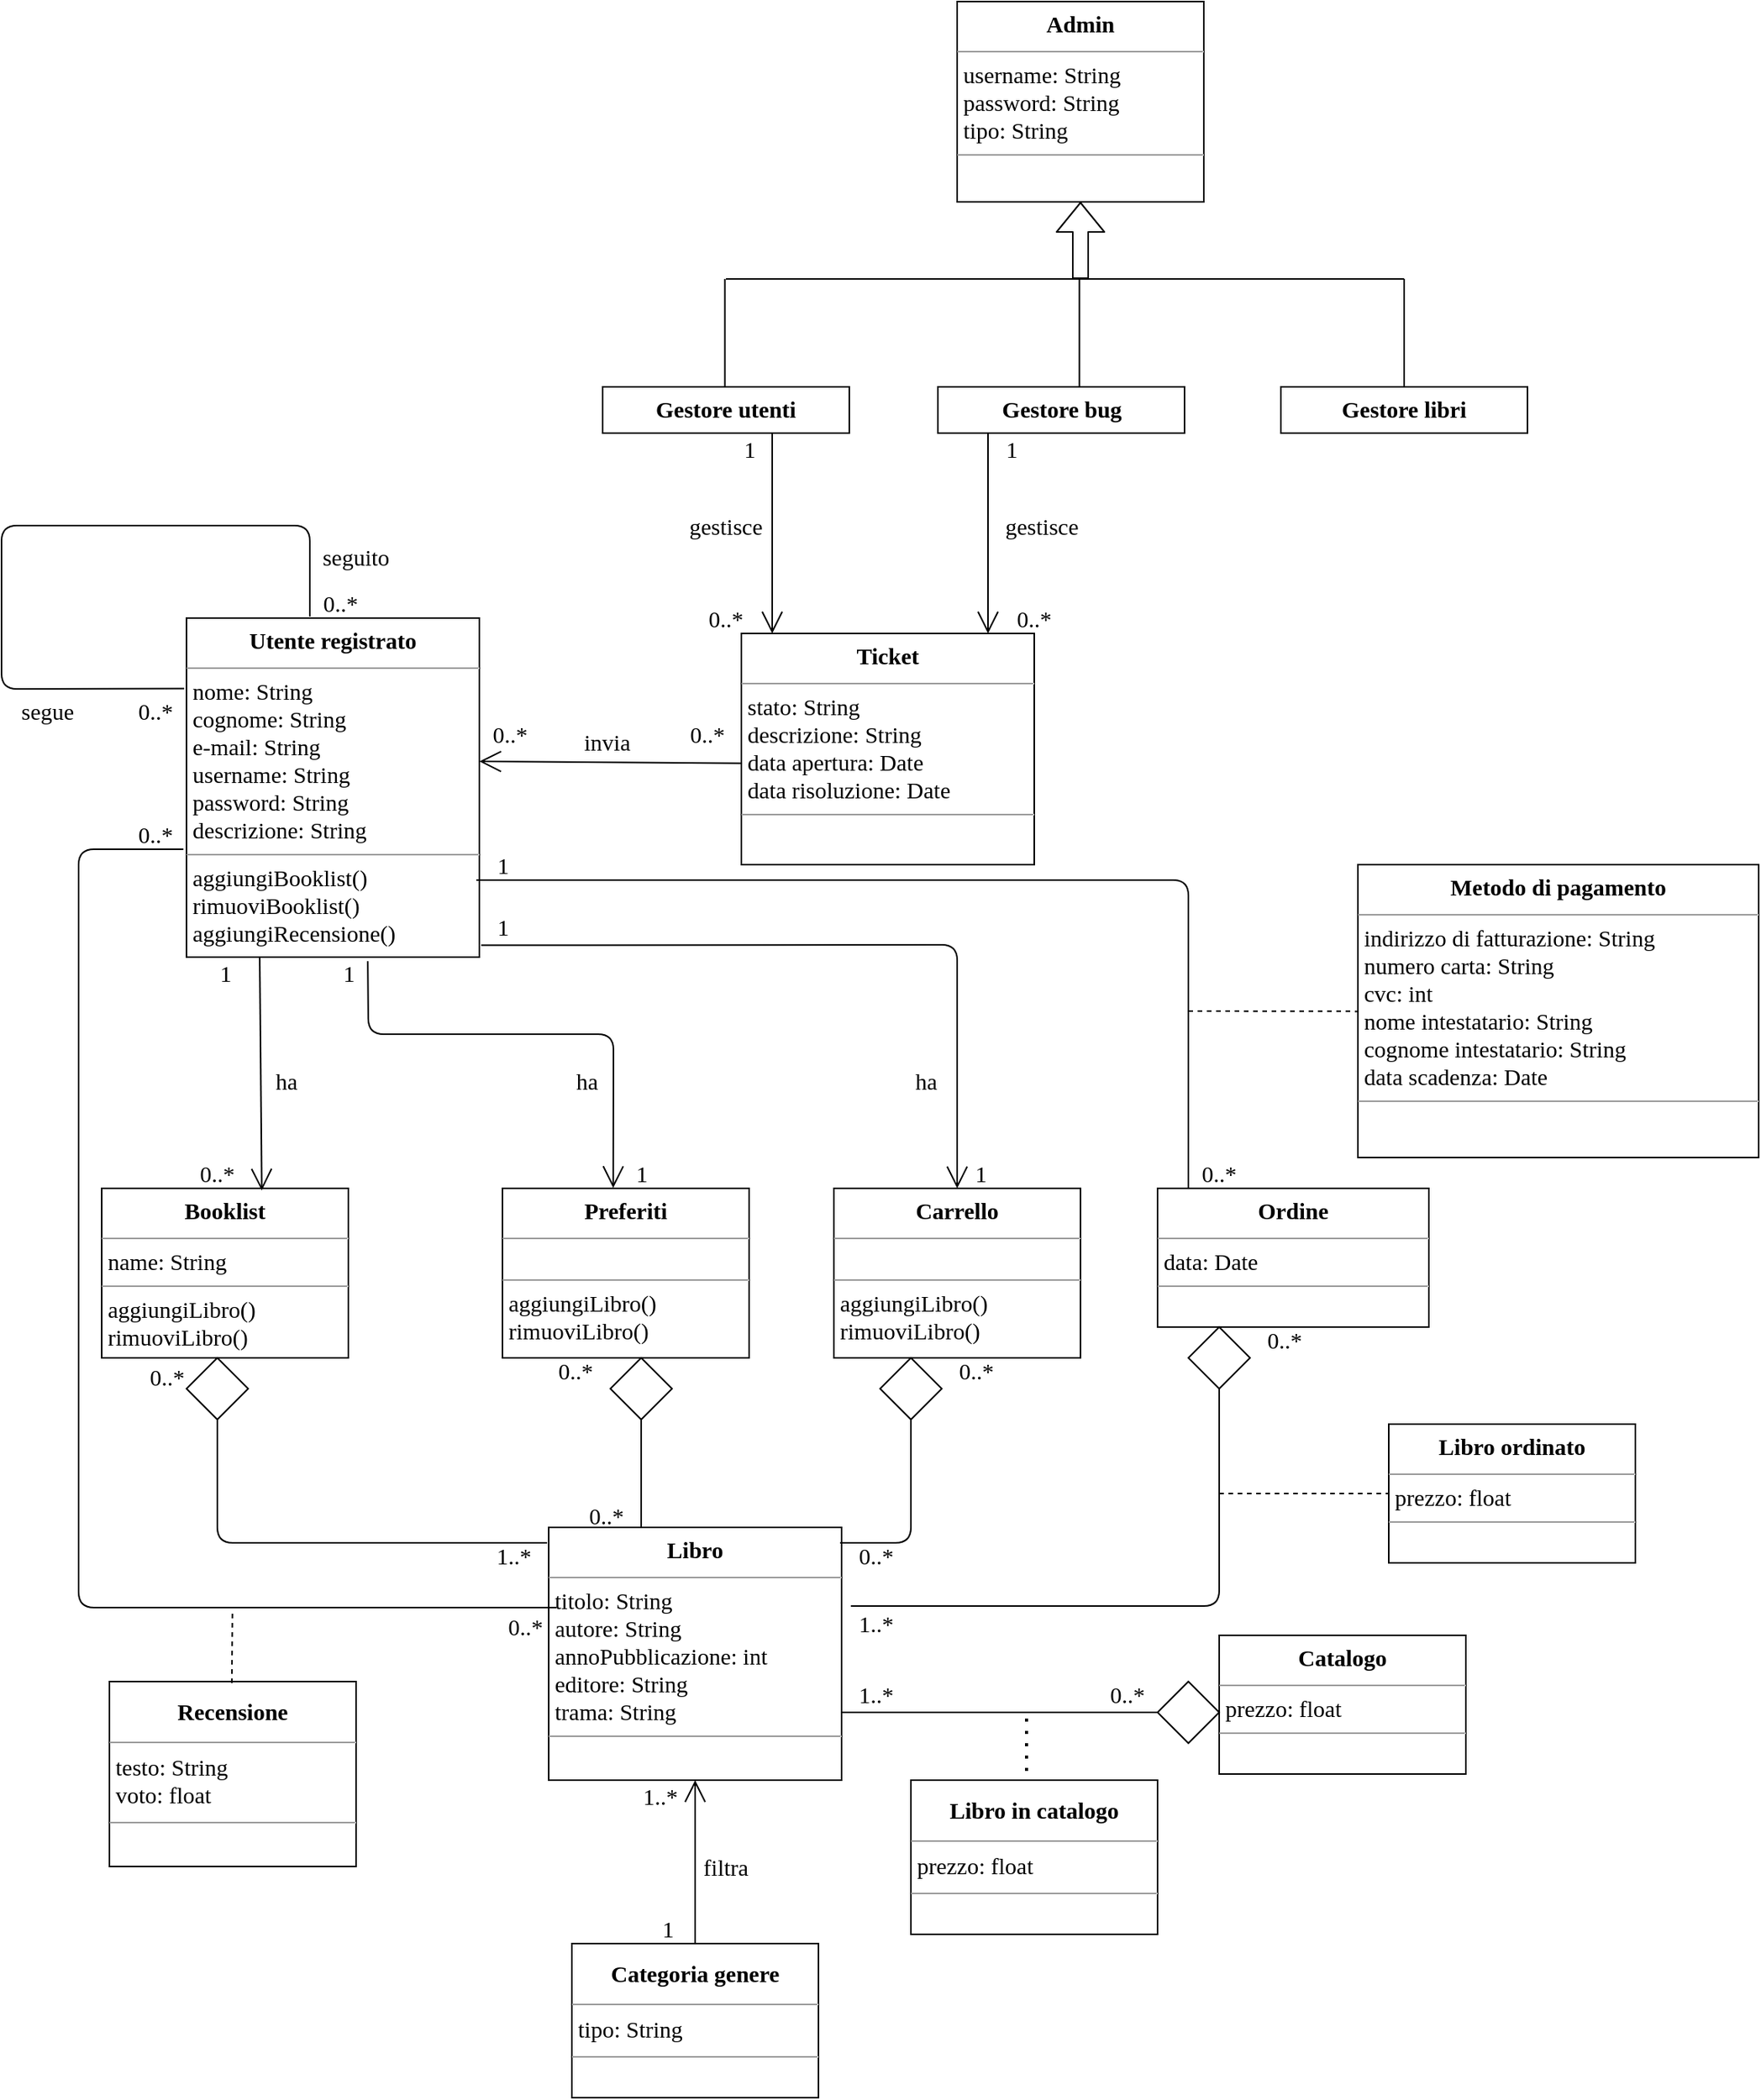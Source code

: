 <mxfile version="14.0.5" type="device"><diagram id="4DqZxzwC6esnHVQPBgF9" name="Page-1"><mxGraphModel dx="2226" dy="2383" grid="1" gridSize="10" guides="1" tooltips="1" connect="1" arrows="1" fold="1" page="0" pageScale="1" pageWidth="827" pageHeight="1169" math="0" shadow="0"><root><mxCell id="0"/><mxCell id="1" parent="0"/><mxCell id="WlpP-8ikrET54YrScVuO-12" value="&lt;h2 style=&quot;margin: 0px ; margin-top: 4px ; text-align: center&quot;&gt;&lt;b&gt;&lt;font face=&quot;Verdana&quot; style=&quot;font-size: 15px&quot;&gt;Booklist&lt;/font&gt;&lt;/b&gt;&lt;/h2&gt;&lt;hr size=&quot;1&quot;&gt;&lt;p style=&quot;margin: 0px ; margin-left: 4px&quot;&gt;&lt;font face=&quot;Verdana&quot; style=&quot;font-size: 15px&quot;&gt;name: String&lt;/font&gt;&lt;/p&gt;&lt;hr size=&quot;1&quot;&gt;&lt;p style=&quot;margin: 0px 0px 0px 4px ; font-size: 15px&quot;&gt;&lt;font face=&quot;Verdana&quot; style=&quot;font-size: 15px&quot;&gt;aggiungiLibro()&lt;/font&gt;&lt;/p&gt;&lt;p style=&quot;margin: 0px 0px 0px 4px ; font-size: 15px&quot;&gt;&lt;font face=&quot;Verdana&quot; style=&quot;font-size: 15px&quot;&gt;rimuoviLibro()&lt;/font&gt;&lt;/p&gt;" style="verticalAlign=top;align=left;overflow=fill;fontSize=12;fontFamily=Helvetica;html=1;" parent="1" vertex="1"><mxGeometry x="-45" y="-800" width="160" height="110" as="geometry"/></mxCell><mxCell id="WlpP-8ikrET54YrScVuO-13" value="&lt;h2 style=&quot;margin: 0px ; margin-top: 4px ; text-align: center&quot;&gt;&lt;font face=&quot;Verdana&quot;&gt;&lt;span style=&quot;font-size: 15px&quot;&gt;Utente registrato&lt;/span&gt;&lt;/font&gt;&lt;/h2&gt;&lt;hr size=&quot;1&quot;&gt;&lt;p style=&quot;margin: 0px ; margin-left: 4px&quot;&gt;&lt;font face=&quot;Verdana&quot; style=&quot;font-size: 15px&quot;&gt;nome: String&lt;/font&gt;&lt;/p&gt;&lt;p style=&quot;margin: 0px ; margin-left: 4px&quot;&gt;&lt;font face=&quot;Verdana&quot; style=&quot;font-size: 15px&quot;&gt;cognome: String&lt;/font&gt;&lt;/p&gt;&lt;p style=&quot;margin: 0px ; margin-left: 4px&quot;&gt;&lt;font face=&quot;Verdana&quot; style=&quot;font-size: 15px&quot;&gt;e-mail: String&lt;/font&gt;&lt;/p&gt;&lt;p style=&quot;margin: 0px ; margin-left: 4px&quot;&gt;&lt;font face=&quot;Verdana&quot; style=&quot;font-size: 15px&quot;&gt;username: String&lt;/font&gt;&lt;/p&gt;&lt;p style=&quot;margin: 0px ; margin-left: 4px&quot;&gt;&lt;font face=&quot;Verdana&quot;&gt;&lt;span style=&quot;font-size: 15px&quot;&gt;password: String&lt;/span&gt;&lt;/font&gt;&lt;/p&gt;&lt;p style=&quot;margin: 0px ; margin-left: 4px&quot;&gt;&lt;font face=&quot;Verdana&quot;&gt;&lt;span style=&quot;font-size: 15px&quot;&gt;descrizione: String&lt;/span&gt;&lt;/font&gt;&lt;/p&gt;&lt;hr size=&quot;1&quot;&gt;&lt;p style=&quot;margin: 0px 0px 0px 4px ; font-size: 15px&quot;&gt;&lt;font face=&quot;Verdana&quot;&gt;aggiungiBooklist()&lt;/font&gt;&lt;/p&gt;&lt;p style=&quot;margin: 0px 0px 0px 4px ; font-size: 15px&quot;&gt;&lt;font face=&quot;Verdana&quot;&gt;rimuoviBooklist()&lt;/font&gt;&lt;/p&gt;&lt;p style=&quot;margin: 0px 0px 0px 4px ; font-size: 15px&quot;&gt;&lt;font face=&quot;Verdana&quot;&gt;aggiungiRecensione()&lt;/font&gt;&lt;/p&gt;" style="verticalAlign=top;align=left;overflow=fill;fontSize=12;fontFamily=Helvetica;html=1;" parent="1" vertex="1"><mxGeometry x="10" y="-1170" width="190" height="220" as="geometry"/></mxCell><mxCell id="WlpP-8ikrET54YrScVuO-14" value="&lt;h2 style=&quot;margin: 0px ; margin-top: 4px ; text-align: center&quot;&gt;&lt;b&gt;&lt;font face=&quot;Verdana&quot; style=&quot;font-size: 15px&quot;&gt;Preferiti&lt;/font&gt;&lt;/b&gt;&lt;/h2&gt;&lt;hr size=&quot;1&quot;&gt;&lt;p style=&quot;margin: 0px ; margin-left: 4px&quot;&gt;&lt;br&gt;&lt;/p&gt;&lt;hr size=&quot;1&quot;&gt;&lt;p style=&quot;margin: 0px 0px 0px 4px ; font-size: 15px&quot;&gt;&lt;font face=&quot;Verdana&quot; style=&quot;font-size: 15px&quot;&gt;aggiungiLibro()&lt;/font&gt;&lt;/p&gt;&lt;p style=&quot;margin: 0px 0px 0px 4px ; font-size: 15px&quot;&gt;&lt;font face=&quot;Verdana&quot; style=&quot;font-size: 15px&quot;&gt;rimuoviLibro()&lt;/font&gt;&lt;/p&gt;" style="verticalAlign=top;align=left;overflow=fill;fontSize=12;fontFamily=Helvetica;html=1;" parent="1" vertex="1"><mxGeometry x="215" y="-800" width="160" height="110" as="geometry"/></mxCell><mxCell id="WlpP-8ikrET54YrScVuO-15" value="&lt;h2 style=&quot;margin: 0px ; margin-top: 4px ; text-align: center&quot;&gt;&lt;b&gt;&lt;font face=&quot;Verdana&quot; style=&quot;font-size: 15px&quot;&gt;Carrello&lt;/font&gt;&lt;/b&gt;&lt;/h2&gt;&lt;hr size=&quot;1&quot;&gt;&lt;p style=&quot;margin: 0px ; margin-left: 4px&quot;&gt;&lt;br&gt;&lt;/p&gt;&lt;hr size=&quot;1&quot;&gt;&lt;p style=&quot;margin: 0px 0px 0px 4px ; font-size: 15px&quot;&gt;&lt;font face=&quot;Verdana&quot; style=&quot;font-size: 15px&quot;&gt;aggiungiLibro()&lt;/font&gt;&lt;/p&gt;&lt;p style=&quot;margin: 0px 0px 0px 4px ; font-size: 15px&quot;&gt;&lt;font face=&quot;Verdana&quot; style=&quot;font-size: 15px&quot;&gt;rimuoviLibro()&lt;/font&gt;&lt;/p&gt;" style="verticalAlign=top;align=left;overflow=fill;fontSize=12;fontFamily=Helvetica;html=1;" parent="1" vertex="1"><mxGeometry x="430" y="-800" width="160" height="110" as="geometry"/></mxCell><mxCell id="WlpP-8ikrET54YrScVuO-17" value="&lt;h2 style=&quot;margin: 0px ; margin-top: 4px ; text-align: center&quot;&gt;&lt;font face=&quot;Verdana&quot;&gt;&lt;span style=&quot;font-size: 15px&quot;&gt;Ordine&lt;/span&gt;&lt;/font&gt;&lt;/h2&gt;&lt;hr size=&quot;1&quot;&gt;&lt;p style=&quot;margin: 0px ; margin-left: 4px&quot;&gt;&lt;font face=&quot;Verdana&quot; style=&quot;font-size: 15px&quot;&gt;data: Date&lt;/font&gt;&lt;/p&gt;&lt;hr size=&quot;1&quot;&gt;&lt;p style=&quot;margin: 0px 0px 0px 4px ; font-size: 15px&quot;&gt;&lt;br&gt;&lt;/p&gt;" style="verticalAlign=top;align=left;overflow=fill;fontSize=12;fontFamily=Helvetica;html=1;" parent="1" vertex="1"><mxGeometry x="640" y="-800" width="176" height="90" as="geometry"/></mxCell><mxCell id="WlpP-8ikrET54YrScVuO-18" value="&lt;h2 style=&quot;margin: 0px ; margin-top: 4px ; text-align: center&quot;&gt;&lt;b&gt;&lt;font face=&quot;Verdana&quot; style=&quot;font-size: 15px&quot;&gt;Libro&lt;/font&gt;&lt;/b&gt;&lt;/h2&gt;&lt;hr size=&quot;1&quot;&gt;&lt;p style=&quot;margin: 0px ; margin-left: 4px&quot;&gt;&lt;font face=&quot;Verdana&quot; style=&quot;font-size: 15px&quot;&gt;titolo: String&lt;/font&gt;&lt;/p&gt;&lt;p style=&quot;margin: 0px ; margin-left: 4px&quot;&gt;&lt;font face=&quot;Verdana&quot; style=&quot;font-size: 15px&quot;&gt;autore: String&lt;/font&gt;&lt;/p&gt;&lt;p style=&quot;margin: 0px ; margin-left: 4px&quot;&gt;&lt;font face=&quot;Verdana&quot;&gt;&lt;span style=&quot;font-size: 15px&quot;&gt;annoPubblicazione: int&lt;/span&gt;&lt;/font&gt;&lt;/p&gt;&lt;p style=&quot;margin: 0px ; margin-left: 4px&quot;&gt;&lt;font face=&quot;Verdana&quot;&gt;&lt;span style=&quot;font-size: 15px&quot;&gt;editore: String&lt;/span&gt;&lt;/font&gt;&lt;/p&gt;&lt;p style=&quot;margin: 0px ; margin-left: 4px&quot;&gt;&lt;font face=&quot;Verdana&quot;&gt;&lt;span style=&quot;font-size: 15px&quot;&gt;trama: String&lt;/span&gt;&lt;/font&gt;&lt;/p&gt;&lt;hr size=&quot;1&quot;&gt;&lt;p style=&quot;margin: 0px 0px 0px 4px ; font-size: 15px&quot;&gt;&lt;br&gt;&lt;/p&gt;" style="verticalAlign=top;align=left;overflow=fill;fontSize=12;fontFamily=Helvetica;html=1;" parent="1" vertex="1"><mxGeometry x="245" y="-580" width="190" height="164" as="geometry"/></mxCell><mxCell id="WlpP-8ikrET54YrScVuO-19" value="&lt;h2 style=&quot;margin: 0px ; margin-top: 4px ; text-align: center&quot;&gt;&lt;b&gt;&lt;font face=&quot;Verdana&quot; style=&quot;font-size: 15px&quot;&gt;Recensione&lt;/font&gt;&lt;/b&gt;&lt;/h2&gt;&lt;hr size=&quot;1&quot;&gt;&lt;p style=&quot;margin: 0px ; margin-left: 4px&quot;&gt;&lt;font face=&quot;Verdana&quot;&gt;testo: String&lt;/font&gt;&lt;/p&gt;&lt;p style=&quot;margin: 0px ; margin-left: 4px&quot;&gt;&lt;font face=&quot;Verdana&quot;&gt;voto: float&lt;/font&gt;&lt;/p&gt;&lt;hr size=&quot;1&quot;&gt;&lt;p style=&quot;margin: 0px 0px 0px 4px ; font-size: 15px&quot;&gt;&lt;br&gt;&lt;/p&gt;" style="verticalAlign=top;align=left;overflow=fill;fontSize=15;fontFamily=Helvetica;html=1;" parent="1" vertex="1"><mxGeometry x="-40" y="-480" width="160" height="120" as="geometry"/></mxCell><mxCell id="WlpP-8ikrET54YrScVuO-27" value="0..*" style="text;html=1;strokeColor=none;fillColor=none;align=center;verticalAlign=middle;whiteSpace=wrap;rounded=0;fontFamily=Verdana;fontSize=15;" parent="1" vertex="1"><mxGeometry x="660" y="-820" width="40" height="20" as="geometry"/></mxCell><mxCell id="WlpP-8ikrET54YrScVuO-37" value="0..*" style="text;html=1;strokeColor=none;fillColor=none;align=center;verticalAlign=middle;whiteSpace=wrap;rounded=0;fontFamily=Verdana;fontSize=15;" parent="1" vertex="1"><mxGeometry x="90" y="-1190" width="40" height="20" as="geometry"/></mxCell><mxCell id="WlpP-8ikrET54YrScVuO-38" value="0..*" style="text;html=1;strokeColor=none;fillColor=none;align=center;verticalAlign=middle;whiteSpace=wrap;rounded=0;fontFamily=Verdana;fontSize=15;" parent="1" vertex="1"><mxGeometry x="-30" y="-1120" width="40" height="20" as="geometry"/></mxCell><mxCell id="WlpP-8ikrET54YrScVuO-39" value="0..*" style="text;html=1;strokeColor=none;fillColor=none;align=center;verticalAlign=middle;whiteSpace=wrap;rounded=0;fontFamily=Verdana;fontSize=15;" parent="1" vertex="1"><mxGeometry x="10" y="-820" width="40" height="20" as="geometry"/></mxCell><mxCell id="WlpP-8ikrET54YrScVuO-44" value="1" style="text;html=1;align=center;verticalAlign=middle;resizable=0;points=[];autosize=1;fontSize=15;fontFamily=Verdana;" parent="1" vertex="1"><mxGeometry x="20" y="-950" width="30" height="20" as="geometry"/></mxCell><mxCell id="WlpP-8ikrET54YrScVuO-47" value="1" style="text;html=1;align=center;verticalAlign=middle;resizable=0;points=[];autosize=1;fontSize=15;fontFamily=Verdana;" parent="1" vertex="1"><mxGeometry x="290" y="-820" width="30" height="20" as="geometry"/></mxCell><mxCell id="WlpP-8ikrET54YrScVuO-48" value="1" style="text;html=1;align=center;verticalAlign=middle;resizable=0;points=[];autosize=1;fontSize=15;fontFamily=Verdana;" parent="1" vertex="1"><mxGeometry x="510" y="-820" width="30" height="20" as="geometry"/></mxCell><mxCell id="WlpP-8ikrET54YrScVuO-51" value="1" style="text;html=1;align=center;verticalAlign=middle;resizable=0;points=[];autosize=1;fontSize=15;fontFamily=Verdana;" parent="1" vertex="1"><mxGeometry x="200" y="-1020" width="30" height="20" as="geometry"/></mxCell><mxCell id="WlpP-8ikrET54YrScVuO-62" value="0..*" style="text;html=1;strokeColor=none;fillColor=none;align=center;verticalAlign=middle;whiteSpace=wrap;rounded=0;fontFamily=Verdana;fontSize=15;" parent="1" vertex="1"><mxGeometry x="240" y="-690" width="45" height="16" as="geometry"/></mxCell><mxCell id="1CDYzb0kvHTXHIj_LB6H-1" value="&lt;font face=&quot;Verdana&quot; style=&quot;font-size: 15px&quot;&gt;segue&lt;/font&gt;" style="text;html=1;strokeColor=none;fillColor=none;align=center;verticalAlign=middle;whiteSpace=wrap;rounded=0;" parent="1" vertex="1"><mxGeometry x="-100" y="-1120" width="40" height="20" as="geometry"/></mxCell><mxCell id="1CDYzb0kvHTXHIj_LB6H-2" value="&lt;font face=&quot;Verdana&quot; style=&quot;font-size: 15px&quot;&gt;seguito&lt;/font&gt;" style="text;html=1;strokeColor=none;fillColor=none;align=center;verticalAlign=middle;whiteSpace=wrap;rounded=0;" parent="1" vertex="1"><mxGeometry x="100" y="-1220" width="40" height="20" as="geometry"/></mxCell><mxCell id="1CDYzb0kvHTXHIj_LB6H-188" value="&lt;font style=&quot;font-size: 15px&quot; face=&quot;Verdana&quot;&gt;ha&lt;/font&gt;" style="text;html=1;strokeColor=none;fillColor=none;align=center;verticalAlign=middle;whiteSpace=wrap;rounded=0;" parent="1" vertex="1"><mxGeometry x="55" y="-880" width="40" height="20" as="geometry"/></mxCell><mxCell id="1CDYzb0kvHTXHIj_LB6H-195" value="" style="endArrow=open;endFill=1;endSize=12;html=1;fontFamily=Verdana;fontSize=15;exitX=0.619;exitY=1.012;exitDx=0;exitDy=0;exitPerimeter=0;entryX=0.449;entryY=-0.002;entryDx=0;entryDy=0;entryPerimeter=0;" parent="1" source="WlpP-8ikrET54YrScVuO-13" target="WlpP-8ikrET54YrScVuO-14" edge="1"><mxGeometry width="160" relative="1" as="geometry"><mxPoint x="295" y="-840" as="sourcePoint"/><mxPoint x="295" y="-800" as="targetPoint"/><Array as="points"><mxPoint x="128" y="-900"/><mxPoint x="170" y="-900"/><mxPoint x="287" y="-900"/></Array></mxGeometry></mxCell><mxCell id="1CDYzb0kvHTXHIj_LB6H-196" value="" style="endArrow=open;endFill=1;endSize=12;html=1;fontFamily=Verdana;fontSize=15;exitX=1.006;exitY=0.965;exitDx=0;exitDy=0;exitPerimeter=0;" parent="1" source="WlpP-8ikrET54YrScVuO-13" edge="1"><mxGeometry width="160" relative="1" as="geometry"><mxPoint x="170" y="-950" as="sourcePoint"/><mxPoint x="510" y="-800" as="targetPoint"/><Array as="points"><mxPoint x="510" y="-958"/></Array></mxGeometry></mxCell><mxCell id="Y7sWfJEM08OCY0XWmmJI-4" value="" style="endArrow=none;html=1;entryX=0.5;entryY=1;entryDx=0;entryDy=0;" parent="1" target="Qf8uGJfzRWYWjLu7b43t-30" edge="1"><mxGeometry width="50" height="50" relative="1" as="geometry"><mxPoint x="244" y="-570" as="sourcePoint"/><mxPoint x="60.0" y="-690" as="targetPoint"/><Array as="points"><mxPoint x="30" y="-570"/></Array></mxGeometry></mxCell><mxCell id="Y7sWfJEM08OCY0XWmmJI-6" value="" style="endArrow=none;html=1;entryX=0.5;entryY=1;entryDx=0;entryDy=0;" parent="1" target="Qf8uGJfzRWYWjLu7b43t-31" edge="1"><mxGeometry width="50" height="50" relative="1" as="geometry"><mxPoint x="305" y="-580" as="sourcePoint"/><mxPoint x="304.5" y="-690" as="targetPoint"/><Array as="points"/></mxGeometry></mxCell><mxCell id="Y7sWfJEM08OCY0XWmmJI-7" value="" style="endArrow=none;html=1;entryX=0.5;entryY=1;entryDx=0;entryDy=0;" parent="1" target="Qf8uGJfzRWYWjLu7b43t-34" edge="1"><mxGeometry width="50" height="50" relative="1" as="geometry"><mxPoint x="434" y="-570" as="sourcePoint"/><mxPoint x="510" y="-690" as="targetPoint"/><Array as="points"><mxPoint x="480" y="-570"/></Array></mxGeometry></mxCell><mxCell id="Y7sWfJEM08OCY0XWmmJI-18" value="0..*" style="text;html=1;strokeColor=none;fillColor=none;align=center;verticalAlign=middle;whiteSpace=wrap;rounded=0;fontFamily=Verdana;fontSize=15;" parent="1" vertex="1"><mxGeometry x="-25" y="-686" width="45" height="16" as="geometry"/></mxCell><mxCell id="Y7sWfJEM08OCY0XWmmJI-20" value="0..*" style="text;html=1;strokeColor=none;fillColor=none;align=center;verticalAlign=middle;whiteSpace=wrap;rounded=0;fontFamily=Verdana;fontSize=15;" parent="1" vertex="1"><mxGeometry x="500" y="-690" width="45" height="16" as="geometry"/></mxCell><mxCell id="POsR3RTGw3RpTrcSSFuR-1" value="" style="endArrow=none;dashed=1;html=1;entryX=0;entryY=0.5;entryDx=0;entryDy=0;" parent="1" target="POsR3RTGw3RpTrcSSFuR-2" edge="1"><mxGeometry width="50" height="50" relative="1" as="geometry"><mxPoint x="680" y="-602" as="sourcePoint"/><mxPoint x="790" y="-620" as="targetPoint"/></mxGeometry></mxCell><mxCell id="POsR3RTGw3RpTrcSSFuR-2" value="&lt;h2 style=&quot;margin: 0px ; margin-top: 4px ; text-align: center&quot;&gt;&lt;b&gt;&lt;font face=&quot;Verdana&quot; style=&quot;font-size: 15px&quot;&gt;Libro ordinato&lt;/font&gt;&lt;/b&gt;&lt;/h2&gt;&lt;hr size=&quot;1&quot;&gt;&lt;p style=&quot;margin: 0px ; margin-left: 4px&quot;&gt;&lt;font face=&quot;Verdana&quot; style=&quot;font-size: 15px&quot;&gt;prezzo: float&lt;/font&gt;&lt;/p&gt;&lt;hr size=&quot;1&quot;&gt;&lt;p style=&quot;margin: 0px 0px 0px 4px ; font-size: 15px&quot;&gt;&lt;br&gt;&lt;/p&gt;" style="verticalAlign=top;align=left;overflow=fill;fontSize=12;fontFamily=Helvetica;html=1;" parent="1" vertex="1"><mxGeometry x="790" y="-647" width="160" height="90" as="geometry"/></mxCell><mxCell id="POsR3RTGw3RpTrcSSFuR-3" value="" style="endArrow=none;html=1;" parent="1" edge="1"><mxGeometry width="50" height="50" relative="1" as="geometry"><mxPoint x="441" y="-529" as="sourcePoint"/><mxPoint x="680" y="-670" as="targetPoint"/><Array as="points"><mxPoint x="680" y="-529"/></Array></mxGeometry></mxCell><mxCell id="POsR3RTGw3RpTrcSSFuR-7" value="1..*" style="text;html=1;strokeColor=none;fillColor=none;align=center;verticalAlign=middle;whiteSpace=wrap;rounded=0;fontFamily=Verdana;fontSize=15;" parent="1" vertex="1"><mxGeometry x="435" y="-526" width="45" height="16" as="geometry"/></mxCell><mxCell id="POsR3RTGw3RpTrcSSFuR-10" value="0..*" style="text;html=1;strokeColor=none;fillColor=none;align=center;verticalAlign=middle;whiteSpace=wrap;rounded=0;fontFamily=Verdana;fontSize=15;" parent="1" vertex="1"><mxGeometry x="700" y="-710" width="45" height="16" as="geometry"/></mxCell><mxCell id="POsR3RTGw3RpTrcSSFuR-11" value="" style="endArrow=none;dashed=1;html=1;" parent="1" edge="1"><mxGeometry width="50" height="50" relative="1" as="geometry"><mxPoint x="39.41" y="-479" as="sourcePoint"/><mxPoint x="39.82" y="-526" as="targetPoint"/></mxGeometry></mxCell><mxCell id="POsR3RTGw3RpTrcSSFuR-13" value="" style="endArrow=none;html=1;" parent="1" edge="1"><mxGeometry width="50" height="50" relative="1" as="geometry"><mxPoint x="250" y="-528" as="sourcePoint"/><mxPoint x="8" y="-1020" as="targetPoint"/><Array as="points"><mxPoint x="-60" y="-528"/><mxPoint x="-60" y="-690"/><mxPoint x="-60" y="-1020"/></Array></mxGeometry></mxCell><mxCell id="POsR3RTGw3RpTrcSSFuR-15" value="0..*" style="text;html=1;strokeColor=none;fillColor=none;align=center;verticalAlign=middle;whiteSpace=wrap;rounded=0;fontFamily=Verdana;fontSize=15;" parent="1" vertex="1"><mxGeometry x="-30" y="-1040" width="40" height="20" as="geometry"/></mxCell><mxCell id="POsR3RTGw3RpTrcSSFuR-16" value="0..*" style="text;html=1;strokeColor=none;fillColor=none;align=center;verticalAlign=middle;whiteSpace=wrap;rounded=0;fontFamily=Verdana;fontSize=15;" parent="1" vertex="1"><mxGeometry x="210" y="-526" width="40" height="20" as="geometry"/></mxCell><mxCell id="POsR3RTGw3RpTrcSSFuR-37" value="" style="endArrow=none;html=1;exitX=-0.008;exitY=0.208;exitDx=0;exitDy=0;exitPerimeter=0;" parent="1" source="WlpP-8ikrET54YrScVuO-13" edge="1"><mxGeometry width="50" height="50" relative="1" as="geometry"><mxPoint x="-115" y="-1163.06" as="sourcePoint"/><mxPoint x="90" y="-1171" as="targetPoint"/><Array as="points"><mxPoint x="-110" y="-1124"/><mxPoint x="-110" y="-1180"/><mxPoint x="-110" y="-1230"/><mxPoint x="90" y="-1230"/></Array></mxGeometry></mxCell><mxCell id="POsR3RTGw3RpTrcSSFuR-46" value="0..*" style="text;html=1;strokeColor=none;fillColor=none;align=center;verticalAlign=middle;whiteSpace=wrap;rounded=0;fontFamily=Verdana;fontSize=15;" parent="1" vertex="1"><mxGeometry x="327.5" y="-1105" width="40" height="20" as="geometry"/></mxCell><mxCell id="POsR3RTGw3RpTrcSSFuR-49" value="0..*" style="text;html=1;strokeColor=none;fillColor=none;align=center;verticalAlign=middle;whiteSpace=wrap;rounded=0;fontFamily=Verdana;fontSize=15;" parent="1" vertex="1"><mxGeometry x="200" y="-1105" width="40" height="20" as="geometry"/></mxCell><mxCell id="_nN1VCvmaoJyRqmS56Fd-2" value="" style="endArrow=none;html=1;entryX=0;entryY=0.5;entryDx=0;entryDy=0;" parent="1" target="Qf8uGJfzRWYWjLu7b43t-45" edge="1"><mxGeometry width="50" height="50" relative="1" as="geometry"><mxPoint x="435" y="-460" as="sourcePoint"/><mxPoint x="610" y="-456" as="targetPoint"/></mxGeometry></mxCell><mxCell id="_nN1VCvmaoJyRqmS56Fd-3" value="" style="endArrow=none;dashed=1;html=1;dashPattern=1 3;strokeWidth=2;" parent="1" edge="1"><mxGeometry width="50" height="50" relative="1" as="geometry"><mxPoint x="555" y="-456" as="sourcePoint"/><mxPoint x="555" y="-416" as="targetPoint"/></mxGeometry></mxCell><mxCell id="_nN1VCvmaoJyRqmS56Fd-4" value="&lt;h2 style=&quot;margin: 0px ; margin-top: 4px ; text-align: center&quot;&gt;&lt;font face=&quot;Verdana&quot;&gt;&lt;span style=&quot;font-size: 15px&quot;&gt;Libro in catalogo&lt;/span&gt;&lt;/font&gt;&lt;/h2&gt;&lt;hr size=&quot;1&quot;&gt;&lt;p style=&quot;margin: 0px ; margin-left: 4px&quot;&gt;&lt;font face=&quot;Verdana&quot;&gt;prezzo: float&lt;/font&gt;&lt;/p&gt;&lt;hr size=&quot;1&quot;&gt;&lt;p style=&quot;margin: 0px 0px 0px 4px ; font-size: 15px&quot;&gt;&lt;br&gt;&lt;/p&gt;" style="verticalAlign=top;align=left;overflow=fill;fontSize=15;fontFamily=Helvetica;html=1;" parent="1" vertex="1"><mxGeometry x="480" y="-416" width="160" height="100" as="geometry"/></mxCell><mxCell id="_nN1VCvmaoJyRqmS56Fd-5" value="1..*" style="text;html=1;strokeColor=none;fillColor=none;align=center;verticalAlign=middle;whiteSpace=wrap;rounded=0;fontFamily=Verdana;fontSize=15;" parent="1" vertex="1"><mxGeometry x="435" y="-480" width="45" height="16" as="geometry"/></mxCell><mxCell id="_nN1VCvmaoJyRqmS56Fd-6" value="0..*" style="text;html=1;strokeColor=none;fillColor=none;align=center;verticalAlign=middle;whiteSpace=wrap;rounded=0;fontFamily=Verdana;fontSize=15;" parent="1" vertex="1"><mxGeometry x="597.5" y="-480" width="45" height="16" as="geometry"/></mxCell><mxCell id="_nN1VCvmaoJyRqmS56Fd-12" value="&lt;h2 style=&quot;margin: 0px ; margin-top: 4px ; text-align: center&quot;&gt;&lt;b&gt;&lt;font face=&quot;Verdana&quot; style=&quot;font-size: 15px&quot;&gt;Categoria genere&lt;/font&gt;&lt;/b&gt;&lt;/h2&gt;&lt;hr size=&quot;1&quot;&gt;&lt;p style=&quot;margin: 0px ; margin-left: 4px&quot;&gt;&lt;font face=&quot;Verdana&quot;&gt;tipo: String&lt;br&gt;&lt;/font&gt;&lt;/p&gt;&lt;hr size=&quot;1&quot;&gt;&lt;p style=&quot;margin: 0px 0px 0px 4px ; font-size: 15px&quot;&gt;&lt;br&gt;&lt;/p&gt;" style="verticalAlign=top;align=left;overflow=fill;fontSize=15;fontFamily=Helvetica;html=1;" parent="1" vertex="1"><mxGeometry x="260" y="-310" width="160" height="100" as="geometry"/></mxCell><mxCell id="_nN1VCvmaoJyRqmS56Fd-13" value="1" style="text;html=1;strokeColor=none;fillColor=none;align=center;verticalAlign=middle;whiteSpace=wrap;rounded=0;fontFamily=Verdana;fontSize=15;" parent="1" vertex="1"><mxGeometry x="305" y="-330" width="35" height="20" as="geometry"/></mxCell><mxCell id="_nN1VCvmaoJyRqmS56Fd-14" value="1..*" style="text;html=1;strokeColor=none;fillColor=none;align=center;verticalAlign=middle;whiteSpace=wrap;rounded=0;fontFamily=Verdana;fontSize=15;" parent="1" vertex="1"><mxGeometry x="295" y="-416" width="45" height="20" as="geometry"/></mxCell><mxCell id="Qf8uGJfzRWYWjLu7b43t-2" value="&lt;h2 style=&quot;margin: 0px ; margin-top: 4px ; text-align: center&quot;&gt;&lt;font face=&quot;Verdana&quot;&gt;&lt;span style=&quot;font-size: 15px&quot;&gt;Ticket&lt;/span&gt;&lt;/font&gt;&lt;/h2&gt;&lt;hr size=&quot;1&quot;&gt;&lt;p style=&quot;margin: 0px ; margin-left: 4px&quot;&gt;&lt;font face=&quot;Verdana&quot; style=&quot;font-size: 15px&quot;&gt;stato: String&lt;/font&gt;&lt;/p&gt;&lt;p style=&quot;margin: 0px ; margin-left: 4px&quot;&gt;&lt;font face=&quot;Verdana&quot; style=&quot;font-size: 15px&quot;&gt;descrizione: String&lt;/font&gt;&lt;/p&gt;&lt;p style=&quot;margin: 0px ; margin-left: 4px&quot;&gt;&lt;font face=&quot;Verdana&quot; style=&quot;font-size: 15px&quot;&gt;data apertura: Date&lt;/font&gt;&lt;/p&gt;&lt;p style=&quot;margin: 0px ; margin-left: 4px&quot;&gt;&lt;font face=&quot;Verdana&quot; style=&quot;font-size: 15px&quot;&gt;data risoluzione: Date&lt;/font&gt;&lt;/p&gt;&lt;hr size=&quot;1&quot;&gt;&lt;p style=&quot;margin: 0px 0px 0px 4px ; font-size: 15px&quot;&gt;&lt;br&gt;&lt;/p&gt;" style="verticalAlign=top;align=left;overflow=fill;fontSize=12;fontFamily=Helvetica;html=1;" parent="1" vertex="1"><mxGeometry x="370" y="-1160" width="190" height="150" as="geometry"/></mxCell><mxCell id="Qf8uGJfzRWYWjLu7b43t-3" value="&lt;font face=&quot;Verdana&quot; style=&quot;font-size: 15px&quot;&gt;invia&lt;/font&gt;" style="text;html=1;strokeColor=none;fillColor=none;align=center;verticalAlign=middle;whiteSpace=wrap;rounded=0;" parent="1" vertex="1"><mxGeometry x="262.5" y="-1100" width="40" height="20" as="geometry"/></mxCell><mxCell id="Qf8uGJfzRWYWjLu7b43t-9" value="" style="endArrow=open;endFill=1;endSize=12;html=1;fontFamily=Verdana;fontSize=15;exitX=0.001;exitY=0.562;exitDx=0;exitDy=0;exitPerimeter=0;" parent="1" source="Qf8uGJfzRWYWjLu7b43t-2" edge="1"><mxGeometry width="160" relative="1" as="geometry"><mxPoint x="200" y="-1078" as="sourcePoint"/><mxPoint x="200" y="-1077" as="targetPoint"/><Array as="points"/></mxGeometry></mxCell><mxCell id="Qf8uGJfzRWYWjLu7b43t-12" value="" style="endArrow=open;endFill=1;endSize=12;html=1;fontFamily=Verdana;fontSize=15;" parent="1" edge="1"><mxGeometry width="160" relative="1" as="geometry"><mxPoint x="390" y="-1290" as="sourcePoint"/><mxPoint x="390" y="-1160" as="targetPoint"/><Array as="points"><mxPoint x="390" y="-1160"/><mxPoint x="390" y="-1190"/></Array></mxGeometry></mxCell><mxCell id="Qf8uGJfzRWYWjLu7b43t-13" value="&lt;font face=&quot;Verdana&quot; style=&quot;font-size: 15px&quot;&gt;gestisce&lt;/font&gt;" style="text;html=1;strokeColor=none;fillColor=none;align=center;verticalAlign=middle;whiteSpace=wrap;rounded=0;" parent="1" vertex="1"><mxGeometry x="340" y="-1240" width="40" height="20" as="geometry"/></mxCell><mxCell id="Qf8uGJfzRWYWjLu7b43t-14" value="0..*" style="text;html=1;strokeColor=none;fillColor=none;align=center;verticalAlign=middle;whiteSpace=wrap;rounded=0;fontFamily=Verdana;fontSize=15;" parent="1" vertex="1"><mxGeometry x="340" y="-1180" width="40" height="20" as="geometry"/></mxCell><mxCell id="Qf8uGJfzRWYWjLu7b43t-16" value="1" style="text;html=1;align=center;verticalAlign=middle;resizable=0;points=[];autosize=1;fontSize=15;fontFamily=Verdana;" parent="1" vertex="1"><mxGeometry x="360" y="-1290" width="30" height="20" as="geometry"/></mxCell><mxCell id="Qf8uGJfzRWYWjLu7b43t-17" value="" style="endArrow=open;endFill=1;endSize=12;html=1;fontFamily=Verdana;fontSize=15;exitX=0.25;exitY=1;exitDx=0;exitDy=0;entryX=0.649;entryY=0.013;entryDx=0;entryDy=0;entryPerimeter=0;" parent="1" source="WlpP-8ikrET54YrScVuO-13" target="WlpP-8ikrET54YrScVuO-12" edge="1"><mxGeometry width="160" relative="1" as="geometry"><mxPoint x="240" y="-860" as="sourcePoint"/><mxPoint x="27.31" y="-860" as="targetPoint"/><Array as="points"/></mxGeometry></mxCell><mxCell id="Qf8uGJfzRWYWjLu7b43t-18" value="1" style="text;html=1;align=center;verticalAlign=middle;resizable=0;points=[];autosize=1;fontSize=15;fontFamily=Verdana;" parent="1" vertex="1"><mxGeometry x="100" y="-950" width="30" height="20" as="geometry"/></mxCell><mxCell id="Qf8uGJfzRWYWjLu7b43t-19" value="1" style="text;html=1;align=center;verticalAlign=middle;resizable=0;points=[];autosize=1;fontSize=15;fontFamily=Verdana;" parent="1" vertex="1"><mxGeometry x="200" y="-980" width="30" height="20" as="geometry"/></mxCell><mxCell id="Qf8uGJfzRWYWjLu7b43t-20" value="&lt;font style=&quot;font-size: 15px&quot; face=&quot;Verdana&quot;&gt;ha&lt;/font&gt;" style="text;html=1;strokeColor=none;fillColor=none;align=center;verticalAlign=middle;whiteSpace=wrap;rounded=0;" parent="1" vertex="1"><mxGeometry x="250" y="-880" width="40" height="20" as="geometry"/></mxCell><mxCell id="Qf8uGJfzRWYWjLu7b43t-22" value="&lt;font style=&quot;font-size: 15px&quot; face=&quot;Verdana&quot;&gt;ha&lt;/font&gt;" style="text;html=1;strokeColor=none;fillColor=none;align=center;verticalAlign=middle;whiteSpace=wrap;rounded=0;" parent="1" vertex="1"><mxGeometry x="470" y="-880" width="40" height="20" as="geometry"/></mxCell><mxCell id="Qf8uGJfzRWYWjLu7b43t-30" value="" style="rhombus;whiteSpace=wrap;html=1;" parent="1" vertex="1"><mxGeometry x="10" y="-690" width="40" height="40" as="geometry"/></mxCell><mxCell id="Qf8uGJfzRWYWjLu7b43t-31" value="" style="rhombus;whiteSpace=wrap;html=1;" parent="1" vertex="1"><mxGeometry x="285" y="-690" width="40" height="40" as="geometry"/></mxCell><mxCell id="Qf8uGJfzRWYWjLu7b43t-34" value="" style="rhombus;whiteSpace=wrap;html=1;" parent="1" vertex="1"><mxGeometry x="460" y="-690" width="40" height="40" as="geometry"/></mxCell><mxCell id="Qf8uGJfzRWYWjLu7b43t-35" value="" style="rhombus;whiteSpace=wrap;html=1;" parent="1" vertex="1"><mxGeometry x="660" y="-710" width="40" height="40" as="geometry"/></mxCell><mxCell id="Qf8uGJfzRWYWjLu7b43t-39" value="&lt;h2 style=&quot;margin: 0px ; margin-top: 4px ; text-align: center&quot;&gt;&lt;b&gt;&lt;font face=&quot;Verdana&quot; style=&quot;font-size: 15px&quot;&gt;Catalogo&lt;/font&gt;&lt;/b&gt;&lt;/h2&gt;&lt;hr size=&quot;1&quot;&gt;&lt;p style=&quot;margin: 0px ; margin-left: 4px&quot;&gt;&lt;font face=&quot;Verdana&quot; style=&quot;font-size: 15px&quot;&gt;prezzo: float&lt;/font&gt;&lt;/p&gt;&lt;hr size=&quot;1&quot;&gt;&lt;p style=&quot;margin: 0px 0px 0px 4px ; font-size: 15px&quot;&gt;&lt;br&gt;&lt;/p&gt;" style="verticalAlign=top;align=left;overflow=fill;fontSize=12;fontFamily=Helvetica;html=1;" parent="1" vertex="1"><mxGeometry x="680" y="-510" width="160" height="90" as="geometry"/></mxCell><mxCell id="Qf8uGJfzRWYWjLu7b43t-42" value="1..*" style="text;html=1;strokeColor=none;fillColor=none;align=center;verticalAlign=middle;whiteSpace=wrap;rounded=0;fontFamily=Verdana;fontSize=15;" parent="1" vertex="1"><mxGeometry x="200" y="-570" width="45" height="16" as="geometry"/></mxCell><mxCell id="Qf8uGJfzRWYWjLu7b43t-43" value="0..*" style="text;html=1;strokeColor=none;fillColor=none;align=center;verticalAlign=middle;whiteSpace=wrap;rounded=0;fontFamily=Verdana;fontSize=15;" parent="1" vertex="1"><mxGeometry x="260" y="-596" width="45" height="16" as="geometry"/></mxCell><mxCell id="Qf8uGJfzRWYWjLu7b43t-44" value="0..*" style="text;html=1;strokeColor=none;fillColor=none;align=center;verticalAlign=middle;whiteSpace=wrap;rounded=0;fontFamily=Verdana;fontSize=15;" parent="1" vertex="1"><mxGeometry x="435" y="-570" width="45" height="16" as="geometry"/></mxCell><mxCell id="Qf8uGJfzRWYWjLu7b43t-45" value="" style="rhombus;whiteSpace=wrap;html=1;" parent="1" vertex="1"><mxGeometry x="640" y="-480" width="40" height="40" as="geometry"/></mxCell><mxCell id="Qf8uGJfzRWYWjLu7b43t-48" value="" style="endArrow=open;endFill=1;endSize=12;html=1;fontFamily=Verdana;fontSize=15;exitX=1;exitY=1;exitDx=0;exitDy=0;" parent="1" source="_nN1VCvmaoJyRqmS56Fd-13" target="WlpP-8ikrET54YrScVuO-18" edge="1"><mxGeometry width="160" relative="1" as="geometry"><mxPoint x="306.34" y="-366.44" as="sourcePoint"/><mxPoint x="340" y="-420" as="targetPoint"/><Array as="points"/></mxGeometry></mxCell><mxCell id="Qf8uGJfzRWYWjLu7b43t-50" value="&lt;font face=&quot;Verdana&quot; style=&quot;font-size: 15px&quot;&gt;filtra&lt;/font&gt;" style="text;html=1;strokeColor=none;fillColor=none;align=center;verticalAlign=middle;whiteSpace=wrap;rounded=0;" parent="1" vertex="1"><mxGeometry x="340" y="-370" width="40" height="20" as="geometry"/></mxCell><mxCell id="Mswkc1Mapo0bTLL_cwQZ-1" value="" style="endArrow=none;dashed=1;html=1;" parent="1" edge="1"><mxGeometry width="50" height="50" relative="1" as="geometry"><mxPoint x="660" y="-915" as="sourcePoint"/><mxPoint x="773" y="-914.8" as="targetPoint"/><Array as="points"><mxPoint x="773" y="-914.8"/></Array></mxGeometry></mxCell><mxCell id="Mswkc1Mapo0bTLL_cwQZ-2" value="&lt;h2 style=&quot;margin: 0px ; margin-top: 4px ; text-align: center&quot;&gt;&lt;font face=&quot;Verdana&quot;&gt;&lt;span style=&quot;font-size: 15px&quot;&gt;Metodo di pagamento&lt;/span&gt;&lt;/font&gt;&lt;/h2&gt;&lt;hr size=&quot;1&quot;&gt;&lt;p style=&quot;margin: 0px ; margin-left: 4px&quot;&gt;&lt;font face=&quot;Verdana&quot; style=&quot;font-size: 15px&quot;&gt;indirizzo di fatturazione: String&lt;/font&gt;&lt;/p&gt;&lt;p style=&quot;margin: 0px ; margin-left: 4px&quot;&gt;&lt;font face=&quot;Verdana&quot; style=&quot;font-size: 15px&quot;&gt;numero carta: String&lt;/font&gt;&lt;/p&gt;&lt;p style=&quot;margin: 0px ; margin-left: 4px&quot;&gt;&lt;span style=&quot;font-size: 15px ; font-family: &amp;#34;verdana&amp;#34;&quot;&gt;cvc: int&lt;/span&gt;&lt;/p&gt;&lt;p style=&quot;margin: 0px ; margin-left: 4px&quot;&gt;&lt;span style=&quot;font-size: 15px ; font-family: &amp;#34;verdana&amp;#34;&quot;&gt;nome intestatario: String&lt;/span&gt;&lt;/p&gt;&lt;p style=&quot;margin: 0px ; margin-left: 4px&quot;&gt;&lt;span style=&quot;font-size: 15px ; font-family: &amp;#34;verdana&amp;#34;&quot;&gt;cognome intestatario: String&lt;/span&gt;&lt;/p&gt;&lt;p style=&quot;margin: 0px ; margin-left: 4px&quot;&gt;&lt;span style=&quot;font-size: 15px ; font-family: &amp;#34;verdana&amp;#34;&quot;&gt;data scadenza: Date&lt;/span&gt;&lt;/p&gt;&lt;hr size=&quot;1&quot;&gt;&lt;p style=&quot;margin: 0px 0px 0px 4px ; font-size: 15px&quot;&gt;&lt;br&gt;&lt;/p&gt;" style="verticalAlign=top;align=left;overflow=fill;fontSize=12;fontFamily=Helvetica;html=1;" parent="1" vertex="1"><mxGeometry x="770" y="-1010" width="260" height="190" as="geometry"/></mxCell><mxCell id="Mswkc1Mapo0bTLL_cwQZ-3" value="" style="endArrow=none;html=1;" parent="1" edge="1"><mxGeometry width="50" height="50" relative="1" as="geometry"><mxPoint x="198" y="-1000" as="sourcePoint"/><mxPoint x="660" y="-800" as="targetPoint"/><Array as="points"><mxPoint x="660" y="-1000"/></Array></mxGeometry></mxCell><mxCell id="lGFBN1PlsUjC4q34zLQl-3" value="&lt;h2 style=&quot;margin: 0px ; margin-top: 4px ; text-align: center&quot;&gt;&lt;b&gt;&lt;font face=&quot;Verdana&quot; style=&quot;font-size: 15px&quot;&gt;Admin&lt;/font&gt;&lt;/b&gt;&lt;/h2&gt;&lt;hr size=&quot;1&quot;&gt;&lt;p style=&quot;margin: 0px ; margin-left: 4px&quot;&gt;&lt;font face=&quot;Verdana&quot; style=&quot;font-size: 15px&quot;&gt;username: String&lt;/font&gt;&lt;/p&gt;&lt;p style=&quot;margin: 0px ; margin-left: 4px&quot;&gt;&lt;font face=&quot;Verdana&quot; style=&quot;font-size: 15px&quot;&gt;password: String&lt;/font&gt;&lt;/p&gt;&lt;p style=&quot;margin: 0px ; margin-left: 4px&quot;&gt;&lt;font face=&quot;Verdana&quot; style=&quot;font-size: 15px&quot;&gt;tipo: String&lt;/font&gt;&lt;/p&gt;&lt;hr size=&quot;1&quot;&gt;&lt;p style=&quot;margin: 0px 0px 0px 4px ; font-size: 15px&quot;&gt;&lt;br&gt;&lt;/p&gt;" style="verticalAlign=top;align=left;overflow=fill;fontSize=12;fontFamily=Helvetica;html=1;" vertex="1" parent="1"><mxGeometry x="510" y="-1570" width="160" height="130" as="geometry"/></mxCell><mxCell id="lGFBN1PlsUjC4q34zLQl-4" value="&lt;h2 style=&quot;margin: 0px ; margin-top: 4px ; text-align: center&quot;&gt;&lt;b&gt;&lt;font face=&quot;Verdana&quot; style=&quot;font-size: 15px&quot;&gt;Gestore utenti&lt;/font&gt;&lt;/b&gt;&lt;/h2&gt;&lt;div&gt;&lt;b&gt;&lt;font face=&quot;Verdana&quot; style=&quot;font-size: 15px&quot;&gt;&lt;br&gt;&lt;/font&gt;&lt;/b&gt;&lt;/div&gt;" style="verticalAlign=top;align=left;overflow=fill;fontSize=12;fontFamily=Helvetica;html=1;" vertex="1" parent="1"><mxGeometry x="280" y="-1320" width="160" height="30" as="geometry"/></mxCell><mxCell id="lGFBN1PlsUjC4q34zLQl-5" value="&lt;h2 style=&quot;margin: 0px ; margin-top: 4px ; text-align: center&quot;&gt;&lt;font face=&quot;Verdana&quot;&gt;&lt;span style=&quot;font-size: 15px&quot;&gt;Gestore bug&lt;/span&gt;&lt;/font&gt;&lt;/h2&gt;" style="verticalAlign=top;align=left;overflow=fill;fontSize=12;fontFamily=Helvetica;html=1;" vertex="1" parent="1"><mxGeometry x="497.5" y="-1320" width="160" height="30" as="geometry"/></mxCell><mxCell id="lGFBN1PlsUjC4q34zLQl-6" value="&lt;h2 style=&quot;margin: 0px ; margin-top: 4px ; text-align: center&quot;&gt;&lt;font face=&quot;Verdana&quot;&gt;&lt;span style=&quot;font-size: 15px&quot;&gt;Gestore libri&lt;/span&gt;&lt;/font&gt;&lt;/h2&gt;" style="verticalAlign=top;align=left;overflow=fill;fontSize=12;fontFamily=Helvetica;html=1;" vertex="1" parent="1"><mxGeometry x="720" y="-1320" width="160" height="30" as="geometry"/></mxCell><mxCell id="lGFBN1PlsUjC4q34zLQl-9" value="" style="endArrow=open;endFill=1;endSize=12;html=1;fontFamily=Verdana;fontSize=15;" edge="1" parent="1"><mxGeometry width="160" relative="1" as="geometry"><mxPoint x="530" y="-1290" as="sourcePoint"/><mxPoint x="530" y="-1160" as="targetPoint"/><Array as="points"><mxPoint x="530" y="-1160"/></Array></mxGeometry></mxCell><mxCell id="lGFBN1PlsUjC4q34zLQl-10" value="" style="shape=flexArrow;endArrow=classic;html=1;entryX=0.5;entryY=1;entryDx=0;entryDy=0;" edge="1" parent="1" target="lGFBN1PlsUjC4q34zLQl-3"><mxGeometry width="50" height="50" relative="1" as="geometry"><mxPoint x="590" y="-1390" as="sourcePoint"/><mxPoint x="800" y="-1390" as="targetPoint"/></mxGeometry></mxCell><mxCell id="lGFBN1PlsUjC4q34zLQl-11" value="" style="endArrow=none;html=1;" edge="1" parent="1"><mxGeometry width="50" height="50" relative="1" as="geometry"><mxPoint x="360" y="-1390" as="sourcePoint"/><mxPoint x="800" y="-1390" as="targetPoint"/></mxGeometry></mxCell><mxCell id="lGFBN1PlsUjC4q34zLQl-12" value="" style="endArrow=none;html=1;exitX=0.5;exitY=0;exitDx=0;exitDy=0;" edge="1" parent="1" source="lGFBN1PlsUjC4q34zLQl-6"><mxGeometry width="50" height="50" relative="1" as="geometry"><mxPoint x="750" y="-1340" as="sourcePoint"/><mxPoint x="800" y="-1390" as="targetPoint"/></mxGeometry></mxCell><mxCell id="lGFBN1PlsUjC4q34zLQl-13" value="" style="endArrow=none;html=1;exitX=0.5;exitY=0;exitDx=0;exitDy=0;" edge="1" parent="1"><mxGeometry width="50" height="50" relative="1" as="geometry"><mxPoint x="589.29" y="-1320" as="sourcePoint"/><mxPoint x="589.29" y="-1390" as="targetPoint"/></mxGeometry></mxCell><mxCell id="lGFBN1PlsUjC4q34zLQl-14" value="" style="endArrow=none;html=1;exitX=0.5;exitY=0;exitDx=0;exitDy=0;" edge="1" parent="1"><mxGeometry width="50" height="50" relative="1" as="geometry"><mxPoint x="359.29" y="-1320" as="sourcePoint"/><mxPoint x="359.29" y="-1390" as="targetPoint"/></mxGeometry></mxCell><mxCell id="lGFBN1PlsUjC4q34zLQl-17" value="&lt;font face=&quot;Verdana&quot; style=&quot;font-size: 15px&quot;&gt;gestisce&lt;/font&gt;" style="text;html=1;strokeColor=none;fillColor=none;align=center;verticalAlign=middle;whiteSpace=wrap;rounded=0;" vertex="1" parent="1"><mxGeometry x="545" y="-1240" width="40" height="20" as="geometry"/></mxCell><mxCell id="lGFBN1PlsUjC4q34zLQl-18" value="0..*" style="text;html=1;strokeColor=none;fillColor=none;align=center;verticalAlign=middle;whiteSpace=wrap;rounded=0;fontFamily=Verdana;fontSize=15;" vertex="1" parent="1"><mxGeometry x="540" y="-1180" width="40" height="20" as="geometry"/></mxCell><mxCell id="lGFBN1PlsUjC4q34zLQl-19" value="1" style="text;html=1;align=center;verticalAlign=middle;resizable=0;points=[];autosize=1;fontSize=15;fontFamily=Verdana;" vertex="1" parent="1"><mxGeometry x="530" y="-1290" width="30" height="20" as="geometry"/></mxCell></root></mxGraphModel></diagram></mxfile>